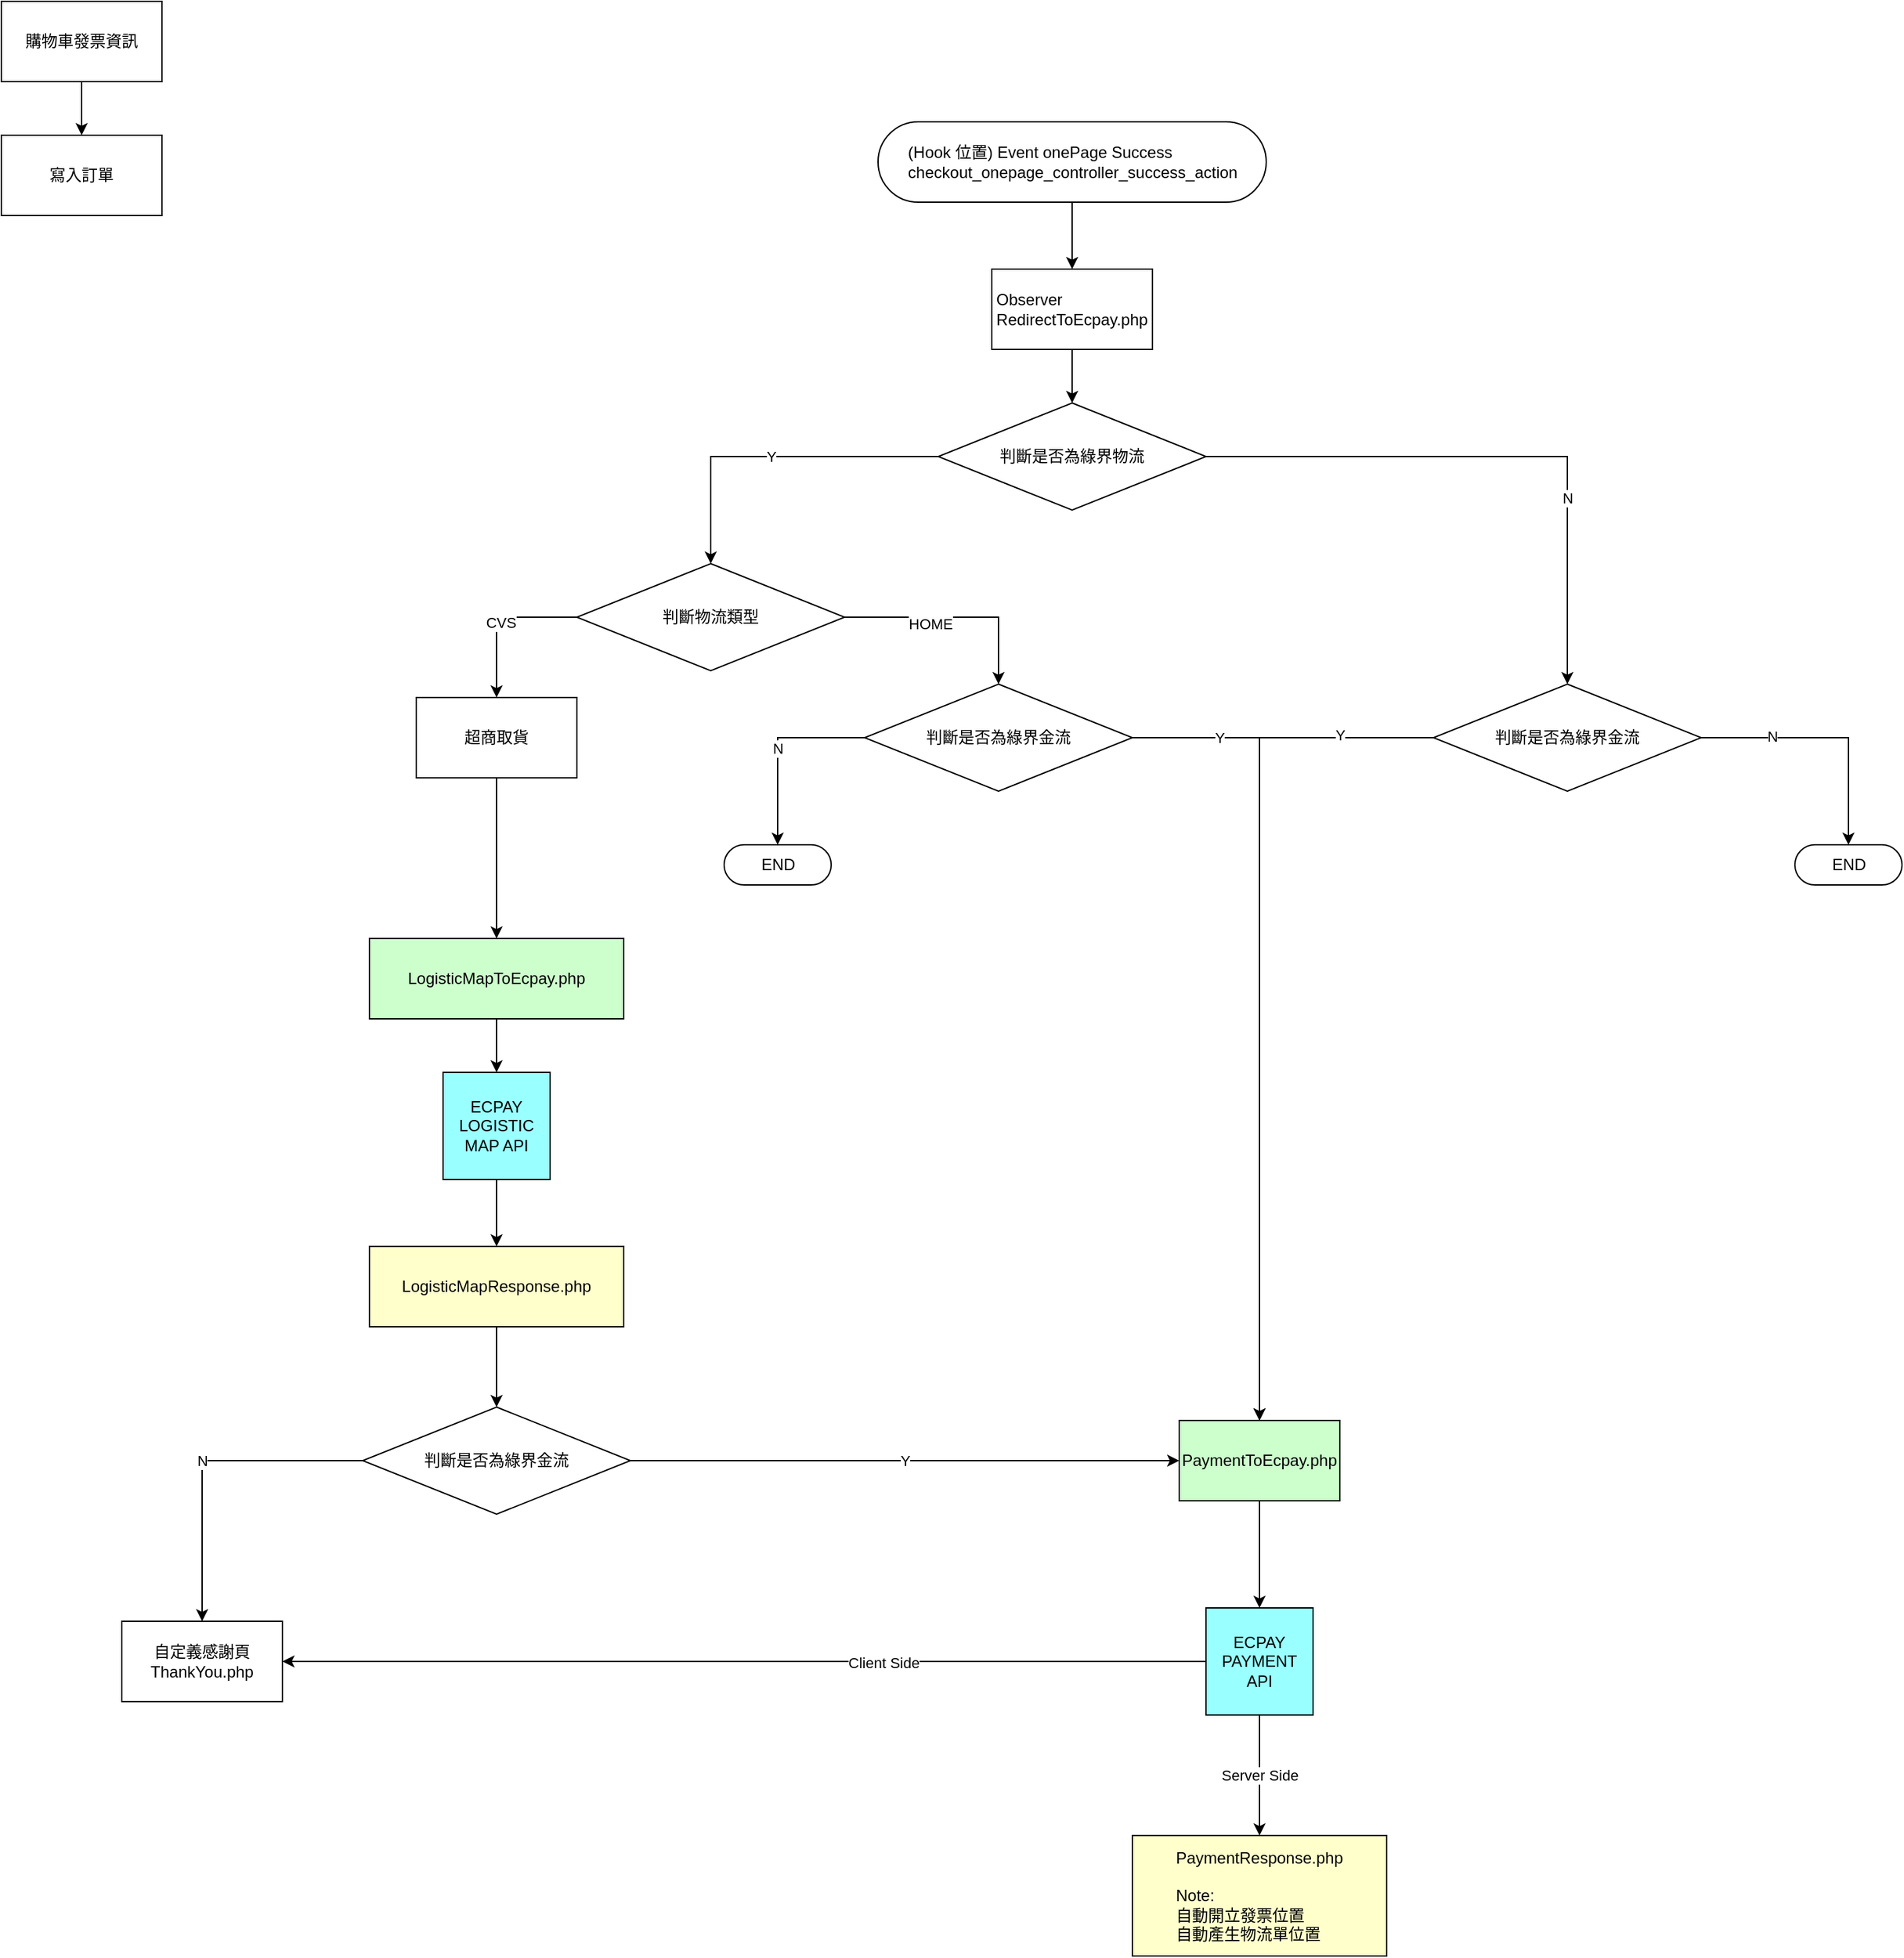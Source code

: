 <mxfile version="20.2.3" type="device" pages="3"><diagram id="f20JJqriRVfFINxeG_dn" name="消費者端購物流程"><mxGraphModel dx="3184" dy="740" grid="1" gridSize="10" guides="1" tooltips="1" connect="1" arrows="1" fold="1" page="1" pageScale="1" pageWidth="1654" pageHeight="1169" math="0" shadow="0"><root><mxCell id="0"/><mxCell id="1" parent="0"/><mxCell id="Q63rIBxQtgPpr_0Mfsa7-6" value="" style="edgeStyle=orthogonalEdgeStyle;rounded=0;orthogonalLoop=1;jettySize=auto;html=1;" parent="1" source="Q63rIBxQtgPpr_0Mfsa7-3" target="Q63rIBxQtgPpr_0Mfsa7-5" edge="1"><mxGeometry relative="1" as="geometry"/></mxCell><mxCell id="Q63rIBxQtgPpr_0Mfsa7-3" value="&lt;div style=&quot;text-align: left;&quot;&gt;&lt;span style=&quot;background-color: initial;&quot;&gt;Observer&lt;/span&gt;&lt;/div&gt;RedirectToEcpay.php" style="whiteSpace=wrap;html=1;rounded=0;" parent="1" vertex="1"><mxGeometry x="-860" y="280" width="120" height="60" as="geometry"/></mxCell><mxCell id="Q63rIBxQtgPpr_0Mfsa7-8" value="Y" style="edgeStyle=orthogonalEdgeStyle;rounded=0;orthogonalLoop=1;jettySize=auto;html=1;entryX=0.5;entryY=0;entryDx=0;entryDy=0;" parent="1" source="Q63rIBxQtgPpr_0Mfsa7-5" target="Q63rIBxQtgPpr_0Mfsa7-9" edge="1"><mxGeometry relative="1" as="geometry"><mxPoint x="-1050" y="470" as="targetPoint"/></mxGeometry></mxCell><mxCell id="Q63rIBxQtgPpr_0Mfsa7-18" style="edgeStyle=orthogonalEdgeStyle;rounded=0;orthogonalLoop=1;jettySize=auto;html=1;exitX=1;exitY=0.5;exitDx=0;exitDy=0;" parent="1" source="Q63rIBxQtgPpr_0Mfsa7-5" target="Q63rIBxQtgPpr_0Mfsa7-17" edge="1"><mxGeometry relative="1" as="geometry"/></mxCell><mxCell id="Q63rIBxQtgPpr_0Mfsa7-19" value="N" style="edgeLabel;html=1;align=center;verticalAlign=middle;resizable=0;points=[];" parent="Q63rIBxQtgPpr_0Mfsa7-18" vertex="1" connectable="0"><mxGeometry x="0.367" relative="1" as="geometry"><mxPoint as="offset"/></mxGeometry></mxCell><mxCell id="Q63rIBxQtgPpr_0Mfsa7-5" value="判斷是否為綠界物流" style="rhombus;whiteSpace=wrap;html=1;" parent="1" vertex="1"><mxGeometry x="-900" y="380" width="200" height="80" as="geometry"/></mxCell><mxCell id="Q63rIBxQtgPpr_0Mfsa7-11" style="edgeStyle=orthogonalEdgeStyle;rounded=0;orthogonalLoop=1;jettySize=auto;html=1;exitX=0;exitY=0.5;exitDx=0;exitDy=0;" parent="1" source="Q63rIBxQtgPpr_0Mfsa7-9" target="Q63rIBxQtgPpr_0Mfsa7-10" edge="1"><mxGeometry relative="1" as="geometry"/></mxCell><mxCell id="Q63rIBxQtgPpr_0Mfsa7-12" value="CVS" style="edgeLabel;html=1;align=center;verticalAlign=middle;resizable=0;points=[];" parent="Q63rIBxQtgPpr_0Mfsa7-11" vertex="1" connectable="0"><mxGeometry x="0.06" y="3" relative="1" as="geometry"><mxPoint as="offset"/></mxGeometry></mxCell><mxCell id="Q63rIBxQtgPpr_0Mfsa7-14" value="" style="edgeStyle=orthogonalEdgeStyle;rounded=0;orthogonalLoop=1;jettySize=auto;html=1;exitX=1;exitY=0.5;exitDx=0;exitDy=0;" parent="1" source="Q63rIBxQtgPpr_0Mfsa7-9" target="Q63rIBxQtgPpr_0Mfsa7-15" edge="1"><mxGeometry relative="1" as="geometry"><mxPoint x="-950" y="600" as="targetPoint"/></mxGeometry></mxCell><mxCell id="Q63rIBxQtgPpr_0Mfsa7-16" value="HOME" style="edgeLabel;html=1;align=center;verticalAlign=middle;resizable=0;points=[];" parent="Q63rIBxQtgPpr_0Mfsa7-14" vertex="1" connectable="0"><mxGeometry x="-0.233" y="-5" relative="1" as="geometry"><mxPoint as="offset"/></mxGeometry></mxCell><mxCell id="Q63rIBxQtgPpr_0Mfsa7-9" value="判斷物流類型" style="rhombus;whiteSpace=wrap;html=1;" parent="1" vertex="1"><mxGeometry x="-1170" y="500" width="200" height="80" as="geometry"/></mxCell><mxCell id="Q63rIBxQtgPpr_0Mfsa7-33" value="" style="edgeStyle=orthogonalEdgeStyle;rounded=0;orthogonalLoop=1;jettySize=auto;html=1;" parent="1" source="Q63rIBxQtgPpr_0Mfsa7-10" target="Q63rIBxQtgPpr_0Mfsa7-32" edge="1"><mxGeometry relative="1" as="geometry"/></mxCell><mxCell id="Q63rIBxQtgPpr_0Mfsa7-10" value="超商取貨" style="rounded=0;whiteSpace=wrap;html=1;" parent="1" vertex="1"><mxGeometry x="-1290" y="600" width="120" height="60" as="geometry"/></mxCell><mxCell id="Q63rIBxQtgPpr_0Mfsa7-23" value="N" style="edgeStyle=orthogonalEdgeStyle;rounded=0;orthogonalLoop=1;jettySize=auto;html=1;exitX=0;exitY=0.5;exitDx=0;exitDy=0;" parent="1" source="Q63rIBxQtgPpr_0Mfsa7-15" target="Q63rIBxQtgPpr_0Mfsa7-22" edge="1"><mxGeometry relative="1" as="geometry"/></mxCell><mxCell id="jFmtkNPBRDDFfJgeTYjm-7" value="Y" style="edgeStyle=orthogonalEdgeStyle;rounded=0;orthogonalLoop=1;jettySize=auto;html=1;entryX=0.5;entryY=0;entryDx=0;entryDy=0;" parent="1" source="Q63rIBxQtgPpr_0Mfsa7-15" target="Q63rIBxQtgPpr_0Mfsa7-20" edge="1"><mxGeometry x="-0.785" relative="1" as="geometry"><mxPoint as="offset"/></mxGeometry></mxCell><mxCell id="Q63rIBxQtgPpr_0Mfsa7-15" value="判斷是否為綠界金流" style="rhombus;whiteSpace=wrap;html=1;" parent="1" vertex="1"><mxGeometry x="-955" y="590" width="200" height="80" as="geometry"/></mxCell><mxCell id="Q63rIBxQtgPpr_0Mfsa7-26" style="edgeStyle=orthogonalEdgeStyle;rounded=0;orthogonalLoop=1;jettySize=auto;html=1;" parent="1" source="Q63rIBxQtgPpr_0Mfsa7-17" target="Q63rIBxQtgPpr_0Mfsa7-25" edge="1"><mxGeometry relative="1" as="geometry"/></mxCell><mxCell id="Q63rIBxQtgPpr_0Mfsa7-28" value="N" style="edgeLabel;html=1;align=center;verticalAlign=middle;resizable=0;points=[];" parent="Q63rIBxQtgPpr_0Mfsa7-26" vertex="1" connectable="0"><mxGeometry x="-0.441" y="1" relative="1" as="geometry"><mxPoint as="offset"/></mxGeometry></mxCell><mxCell id="jFmtkNPBRDDFfJgeTYjm-4" style="edgeStyle=orthogonalEdgeStyle;rounded=0;orthogonalLoop=1;jettySize=auto;html=1;entryX=0.5;entryY=0;entryDx=0;entryDy=0;" parent="1" source="Q63rIBxQtgPpr_0Mfsa7-17" target="Q63rIBxQtgPpr_0Mfsa7-20" edge="1"><mxGeometry relative="1" as="geometry"/></mxCell><mxCell id="jFmtkNPBRDDFfJgeTYjm-5" value="Y" style="edgeLabel;html=1;align=center;verticalAlign=middle;resizable=0;points=[];" parent="jFmtkNPBRDDFfJgeTYjm-4" vertex="1" connectable="0"><mxGeometry x="-0.782" y="-2" relative="1" as="geometry"><mxPoint as="offset"/></mxGeometry></mxCell><mxCell id="Q63rIBxQtgPpr_0Mfsa7-17" value="判斷是否為綠界金流" style="rhombus;whiteSpace=wrap;html=1;" parent="1" vertex="1"><mxGeometry x="-530" y="590" width="200" height="80" as="geometry"/></mxCell><mxCell id="Q63rIBxQtgPpr_0Mfsa7-48" value="" style="edgeStyle=orthogonalEdgeStyle;rounded=0;orthogonalLoop=1;jettySize=auto;html=1;" parent="1" source="Q63rIBxQtgPpr_0Mfsa7-20" target="Q63rIBxQtgPpr_0Mfsa7-47" edge="1"><mxGeometry relative="1" as="geometry"/></mxCell><mxCell id="Q63rIBxQtgPpr_0Mfsa7-20" value="PaymentToEcpay.php" style="rounded=0;whiteSpace=wrap;html=1;fillColor=#CCFFCC;" parent="1" vertex="1"><mxGeometry x="-720" y="1140" width="120" height="60" as="geometry"/></mxCell><mxCell id="Q63rIBxQtgPpr_0Mfsa7-22" value="END" style="html=1;dashed=0;whitespace=wrap;shape=mxgraph.dfd.start" parent="1" vertex="1"><mxGeometry x="-1060" y="710" width="80" height="30" as="geometry"/></mxCell><mxCell id="Q63rIBxQtgPpr_0Mfsa7-25" value="END" style="html=1;dashed=0;whitespace=wrap;shape=mxgraph.dfd.start" parent="1" vertex="1"><mxGeometry x="-260" y="710" width="80" height="30" as="geometry"/></mxCell><mxCell id="Q63rIBxQtgPpr_0Mfsa7-35" style="edgeStyle=orthogonalEdgeStyle;rounded=0;orthogonalLoop=1;jettySize=auto;html=1;entryX=0.5;entryY=0;entryDx=0;entryDy=0;" parent="1" source="Q63rIBxQtgPpr_0Mfsa7-32" target="Q63rIBxQtgPpr_0Mfsa7-34" edge="1"><mxGeometry relative="1" as="geometry"/></mxCell><mxCell id="Q63rIBxQtgPpr_0Mfsa7-32" value="LogisticMapToEcpay.php" style="whiteSpace=wrap;html=1;rounded=0;fillColor=#CCFFCC;" parent="1" vertex="1"><mxGeometry x="-1325" y="780" width="190" height="60" as="geometry"/></mxCell><mxCell id="Q63rIBxQtgPpr_0Mfsa7-37" value="" style="edgeStyle=orthogonalEdgeStyle;rounded=0;orthogonalLoop=1;jettySize=auto;html=1;" parent="1" source="Q63rIBxQtgPpr_0Mfsa7-34" target="Q63rIBxQtgPpr_0Mfsa7-36" edge="1"><mxGeometry relative="1" as="geometry"/></mxCell><mxCell id="Q63rIBxQtgPpr_0Mfsa7-34" value="ECPAY&lt;br&gt;LOGISTIC&lt;br&gt;MAP API" style="whiteSpace=wrap;html=1;aspect=fixed;fillColor=#99FFFF;" parent="1" vertex="1"><mxGeometry x="-1270" y="880" width="80" height="80" as="geometry"/></mxCell><mxCell id="Q63rIBxQtgPpr_0Mfsa7-39" style="edgeStyle=orthogonalEdgeStyle;rounded=0;orthogonalLoop=1;jettySize=auto;html=1;entryX=0.5;entryY=0;entryDx=0;entryDy=0;" parent="1" source="Q63rIBxQtgPpr_0Mfsa7-36" target="Q63rIBxQtgPpr_0Mfsa7-38" edge="1"><mxGeometry relative="1" as="geometry"/></mxCell><mxCell id="Q63rIBxQtgPpr_0Mfsa7-36" value="LogisticMapResponse.php" style="whiteSpace=wrap;html=1;rounded=0;fillColor=#FFFFCC;" parent="1" vertex="1"><mxGeometry x="-1325" y="1010" width="190" height="60" as="geometry"/></mxCell><mxCell id="Q63rIBxQtgPpr_0Mfsa7-41" value="Y" style="edgeStyle=orthogonalEdgeStyle;rounded=0;orthogonalLoop=1;jettySize=auto;html=1;" parent="1" source="Q63rIBxQtgPpr_0Mfsa7-38" target="Q63rIBxQtgPpr_0Mfsa7-20" edge="1"><mxGeometry relative="1" as="geometry"><mxPoint x="-1020" y="1170" as="targetPoint"/></mxGeometry></mxCell><mxCell id="Q63rIBxQtgPpr_0Mfsa7-44" value="N" style="edgeStyle=orthogonalEdgeStyle;rounded=0;orthogonalLoop=1;jettySize=auto;html=1;" parent="1" source="Q63rIBxQtgPpr_0Mfsa7-38" target="Q63rIBxQtgPpr_0Mfsa7-45" edge="1"><mxGeometry relative="1" as="geometry"><mxPoint x="-1410" y="1170" as="targetPoint"/></mxGeometry></mxCell><mxCell id="Q63rIBxQtgPpr_0Mfsa7-38" value="判斷是否為綠界金流" style="rhombus;whiteSpace=wrap;html=1;" parent="1" vertex="1"><mxGeometry x="-1330" y="1130" width="200" height="80" as="geometry"/></mxCell><mxCell id="Q63rIBxQtgPpr_0Mfsa7-45" value="自定義感謝頁&lt;br&gt;ThankYou.php" style="rounded=0;whiteSpace=wrap;html=1;" parent="1" vertex="1"><mxGeometry x="-1510" y="1290" width="120" height="60" as="geometry"/></mxCell><mxCell id="Q63rIBxQtgPpr_0Mfsa7-50" value="Server Side" style="edgeStyle=orthogonalEdgeStyle;rounded=0;orthogonalLoop=1;jettySize=auto;html=1;" parent="1" source="Q63rIBxQtgPpr_0Mfsa7-47" target="Q63rIBxQtgPpr_0Mfsa7-49" edge="1"><mxGeometry relative="1" as="geometry"/></mxCell><mxCell id="jFmtkNPBRDDFfJgeTYjm-1" style="edgeStyle=orthogonalEdgeStyle;rounded=0;orthogonalLoop=1;jettySize=auto;html=1;entryX=1;entryY=0.5;entryDx=0;entryDy=0;" parent="1" source="Q63rIBxQtgPpr_0Mfsa7-47" target="Q63rIBxQtgPpr_0Mfsa7-45" edge="1"><mxGeometry relative="1" as="geometry"/></mxCell><mxCell id="jFmtkNPBRDDFfJgeTYjm-2" value="Client Side" style="edgeLabel;html=1;align=center;verticalAlign=middle;resizable=0;points=[];" parent="jFmtkNPBRDDFfJgeTYjm-1" vertex="1" connectable="0"><mxGeometry x="-0.301" y="1" relative="1" as="geometry"><mxPoint as="offset"/></mxGeometry></mxCell><mxCell id="Q63rIBxQtgPpr_0Mfsa7-47" value="ECPAY&lt;br&gt;PAYMENT&lt;br&gt;API" style="whiteSpace=wrap;html=1;aspect=fixed;fillColor=#99FFFF;" parent="1" vertex="1"><mxGeometry x="-700" y="1280" width="80" height="80" as="geometry"/></mxCell><mxCell id="Q63rIBxQtgPpr_0Mfsa7-49" value="PaymentResponse.php&lt;br&gt;&lt;br&gt;&lt;div style=&quot;text-align: left;&quot;&gt;Note:&lt;/div&gt;&lt;div style=&quot;text-align: left;&quot;&gt;自動開立發票位置&lt;/div&gt;&lt;div style=&quot;text-align: left;&quot;&gt;自動產生物流單位置&lt;/div&gt;" style="whiteSpace=wrap;html=1;rounded=0;fillColor=#FFFFCC;" parent="1" vertex="1"><mxGeometry x="-755" y="1450" width="190" height="90" as="geometry"/></mxCell><mxCell id="jFmtkNPBRDDFfJgeTYjm-9" style="edgeStyle=orthogonalEdgeStyle;rounded=0;orthogonalLoop=1;jettySize=auto;html=1;" parent="1" source="jFmtkNPBRDDFfJgeTYjm-8" target="Q63rIBxQtgPpr_0Mfsa7-3" edge="1"><mxGeometry relative="1" as="geometry"/></mxCell><mxCell id="jFmtkNPBRDDFfJgeTYjm-8" value="&lt;div style=&quot;text-align: left;&quot;&gt;(Hook 位置) Event onePage Success&lt;/div&gt;&lt;span style=&quot;&quot;&gt;checkout_onepage_controller_success_action&lt;/span&gt;" style="html=1;dashed=0;whitespace=wrap;shape=mxgraph.dfd.start" parent="1" vertex="1"><mxGeometry x="-945" y="170" width="290" height="60" as="geometry"/></mxCell><mxCell id="2kHM9WSfBzeWkxQ5fVkq-1" value="寫入訂單" style="rounded=0;whiteSpace=wrap;html=1;" parent="1" vertex="1"><mxGeometry x="-1600" y="180" width="120" height="60" as="geometry"/></mxCell><mxCell id="2kHM9WSfBzeWkxQ5fVkq-3" value="" style="edgeStyle=orthogonalEdgeStyle;rounded=0;orthogonalLoop=1;jettySize=auto;html=1;" parent="1" source="2kHM9WSfBzeWkxQ5fVkq-2" target="2kHM9WSfBzeWkxQ5fVkq-1" edge="1"><mxGeometry relative="1" as="geometry"/></mxCell><mxCell id="2kHM9WSfBzeWkxQ5fVkq-2" value="購物車發票資訊" style="rounded=0;whiteSpace=wrap;html=1;" parent="1" vertex="1"><mxGeometry x="-1600" y="80" width="120" height="60" as="geometry"/></mxCell></root></mxGraphModel></diagram><diagram id="VVY6rXzunWMY9NzYjDvk" name="管理者介面"><mxGraphModel dx="4838" dy="-429" grid="1" gridSize="10" guides="1" tooltips="1" connect="1" arrows="1" fold="1" page="1" pageScale="1" pageWidth="1654" pageHeight="1169" math="0" shadow="0"><root><mxCell id="0"/><mxCell id="1" parent="0"/><mxCell id="Wdbq8yOounvR3TIvcfOj-1" value="物流建立&lt;br&gt;&lt;div style=&quot;&quot;&gt;&lt;span style=&quot;background-color: initial;&quot;&gt;Controller/Api/Logistic/createOrder&lt;/span&gt;&lt;/div&gt;&lt;div style=&quot;&quot;&gt;&lt;span style=&quot;background-color: initial;&quot;&gt;POST&lt;/span&gt;&lt;/div&gt;&lt;div style=&quot;&quot;&gt;&lt;span style=&quot;background-color: initial;&quot;&gt;https://localhost/index.php/rest/V1/ecpay_general/logistic/create_order?orderId=1234&amp;amp;protectCode=9876&lt;/span&gt;&lt;/div&gt;" style="whiteSpace=wrap;html=1;rounded=0;fillColor=#CCFFCC;align=left;" parent="1" vertex="1"><mxGeometry x="-3170" y="1270" width="590" height="90" as="geometry"/></mxCell><mxCell id="Wdbq8yOounvR3TIvcfOj-4" value="&lt;div style=&quot;&quot;&gt;&lt;span style=&quot;background-color: initial;&quot;&gt;門市選取&lt;/span&gt;&lt;/div&gt;&lt;div style=&quot;&quot;&gt;&lt;span style=&quot;background-color: initial;&quot;&gt;Controller/Api/Logistic/changeStore&lt;/span&gt;&lt;/div&gt;&lt;div style=&quot;&quot;&gt;&lt;span style=&quot;background-color: initial;&quot;&gt;POST&lt;/span&gt;&lt;/div&gt;&lt;div style=&quot;&quot;&gt;&lt;span style=&quot;background-color: initial;&quot;&gt;https://localhost/index.php/rest/V1/ecpay_general/logistic/change_store?orderId=1234&amp;amp;protectCode=9876&lt;br&gt;&lt;/span&gt;&lt;/div&gt;" style="whiteSpace=wrap;html=1;rounded=0;fillColor=#CCFFCC;align=left;" parent="1" vertex="1"><mxGeometry x="-3170" y="1380" width="590" height="90" as="geometry"/></mxCell><mxCell id="yZPXwoWRn_9McDCRgk_D-1" value="&lt;span style=&quot;text-align: center;&quot;&gt;列印物流單&lt;/span&gt;&lt;br&gt;&lt;div style=&quot;&quot;&gt;&lt;span style=&quot;background-color: initial;&quot;&gt;Controller/Api/Logistic/printOrder&lt;/span&gt;&lt;/div&gt;&lt;div style=&quot;&quot;&gt;&lt;span style=&quot;background-color: initial;&quot;&gt;POST&lt;/span&gt;&lt;/div&gt;&lt;div style=&quot;&quot;&gt;&lt;span style=&quot;background-color: initial;&quot;&gt;https://localhost/index.php/rest/V1/ecpay_general/logistic/print_order?orderId=1234&amp;amp;protectCode=9876&lt;/span&gt;&lt;/div&gt;" style="whiteSpace=wrap;html=1;rounded=0;fillColor=#CCFFCC;align=left;" parent="1" vertex="1"><mxGeometry x="-3170" y="1490" width="590" height="90" as="geometry"/></mxCell><mxCell id="yZPXwoWRn_9McDCRgk_D-2" value="&lt;span style=&quot;text-align: center;&quot;&gt;發票開立&lt;/span&gt;&lt;br&gt;&lt;div style=&quot;&quot;&gt;&lt;span style=&quot;background-color: initial;&quot;&gt;Controller/Api/Invoice/createInvoice&lt;/span&gt;&lt;/div&gt;&lt;div style=&quot;&quot;&gt;&lt;span style=&quot;background-color: initial;&quot;&gt;POST&lt;/span&gt;&lt;/div&gt;&lt;div style=&quot;&quot;&gt;&lt;span style=&quot;background-color: initial;&quot;&gt;https://localhost/index.php/rest/V1/ecpay_general/invoice/create_invoice?orderId=1234&amp;amp;protectCode=9876&lt;/span&gt;&lt;/div&gt;" style="whiteSpace=wrap;html=1;rounded=0;fillColor=#CCFFCC;align=left;" parent="1" vertex="1"><mxGeometry x="-3170" y="2240" width="590" height="90" as="geometry"/></mxCell><mxCell id="yZPXwoWRn_9McDCRgk_D-3" value="&lt;span style=&quot;text-align: center;&quot;&gt;發票作廢&lt;/span&gt;&lt;br&gt;&lt;div style=&quot;&quot;&gt;&lt;span style=&quot;background-color: initial;&quot;&gt;Controller/Api/Invoice/invalidInvoice&lt;/span&gt;&lt;/div&gt;&lt;div style=&quot;&quot;&gt;&lt;span style=&quot;background-color: initial;&quot;&gt;POST&lt;/span&gt;&lt;/div&gt;&lt;div style=&quot;&quot;&gt;&lt;span style=&quot;background-color: initial;&quot;&gt;https://localhost/index.php/rest/V1/ecpay_general/invoice/invalid_invoice?orderId=1234&amp;amp;protectCode=9876&lt;/span&gt;&lt;/div&gt;" style="whiteSpace=wrap;html=1;rounded=0;fillColor=#CCFFCC;align=left;" parent="1" vertex="1"><mxGeometry x="-3170" y="2349" width="590" height="90" as="geometry"/></mxCell><mxCell id="yZPXwoWRn_9McDCRgk_D-4" value="&lt;div style=&quot;&quot;&gt;&lt;span style=&quot;text-align: center;&quot;&gt;門市選取回傳&lt;/span&gt;&lt;br&gt;&lt;/div&gt;&lt;div style=&quot;&quot;&gt;&lt;span style=&quot;background-color: initial;&quot;&gt;Controller/Api/Logistic/changeStoreResponse&lt;/span&gt;&lt;/div&gt;&lt;div style=&quot;&quot;&gt;&lt;span style=&quot;background-color: initial;&quot;&gt;POST&lt;/span&gt;&lt;/div&gt;&lt;div style=&quot;&quot;&gt;&lt;span style=&quot;background-color: initial;&quot;&gt;https://localhost/index.php/rest/V1/ecpay_general/logistic/change_store_response?orderId=1234&amp;amp;protectCode=9876&lt;br&gt;&lt;/span&gt;&lt;/div&gt;" style="whiteSpace=wrap;html=1;rounded=0;fillColor=#FFFFCC;align=left;" parent="1" vertex="1"><mxGeometry x="-2560" y="1380" width="640" height="90" as="geometry"/></mxCell><mxCell id="l33Qq-D2gOdC-5TeIROf-3" value="&lt;div style=&quot;&quot;&gt;&lt;div&gt;發票延遲開立回傳&lt;/div&gt;&lt;div&gt;Controller/Process/InvoiceDelayNotifyResponse&lt;/div&gt;&lt;div&gt;POST&lt;/div&gt;&lt;div&gt;https://localhost/ecpaygeneral/Process/InvoiceDelayNotifyResponse/&lt;/div&gt;&lt;/div&gt;" style="whiteSpace=wrap;html=1;rounded=0;fillColor=#FFFFCC;align=left;" parent="1" vertex="1"><mxGeometry x="-2560" y="2240" width="640" height="90" as="geometry"/></mxCell><mxCell id="tFsCKIy6xlc27hSI25Co-1" value="&lt;span style=&quot;text-align: center;&quot;&gt;查詢開立發票標籤&lt;/span&gt;&lt;br&gt;&lt;div style=&quot;&quot;&gt;&lt;span style=&quot;background-color: initial;&quot;&gt;Controller/Api/Invoice/getInvoiceTag&lt;/span&gt;&lt;/div&gt;&lt;div style=&quot;&quot;&gt;GET&lt;/div&gt;&lt;div style=&quot;&quot;&gt;&lt;span style=&quot;background-color: initial;&quot;&gt;https://localhost/index.php/rest/V1/ecpay_general/invoice/get_invoice_tag?orderId=1234&amp;amp;protectCode=9876&lt;/span&gt;&lt;/div&gt;" style="whiteSpace=wrap;html=1;rounded=0;fillColor=#CCFFCC;align=left;" parent="1" vertex="1"><mxGeometry x="-3170" y="2460" width="590" height="90" as="geometry"/></mxCell><mxCell id="OEtPPre6fyKn7lb37DNO-1" value="&lt;div style=&quot;&quot;&gt;&lt;div&gt;貨態回傳&lt;/div&gt;&lt;div&gt;Controller/Process/LogisticStatusResponse&lt;/div&gt;&lt;div&gt;POST&lt;/div&gt;&lt;div&gt;https://localhost/ecpaygeneral/Process/LogisticStatusResponse/&lt;/div&gt;&lt;/div&gt;" style="whiteSpace=wrap;html=1;rounded=0;fillColor=#FFFFCC;align=left;" parent="1" vertex="1"><mxGeometry x="-2560" y="1270" width="640" height="90" as="geometry"/></mxCell><mxCell id="3bUuW9UXe-MaV3CeCKqq-1" value="&lt;span style=&quot;text-align: center;&quot;&gt;查詢發票模組是否啟用&lt;/span&gt;&lt;br&gt;&lt;div style=&quot;&quot;&gt;&lt;span style=&quot;background-color: initial;&quot;&gt;Controller/Api/Invoice/getInvoiceMainConfig&lt;/span&gt;&lt;/div&gt;&lt;div style=&quot;&quot;&gt;GET&lt;/div&gt;&lt;div style=&quot;&quot;&gt;&lt;span style=&quot;background-color: initial;&quot;&gt;https://localhost/index.php/rest/V1/ecpay_general/invoice/get_invoice_main_config&lt;/span&gt;&lt;/div&gt;" style="whiteSpace=wrap;html=1;rounded=0;fillColor=#CCFFCC;align=left;" parent="1" vertex="1"><mxGeometry x="-3170" y="2570" width="590" height="90" as="geometry"/></mxCell><mxCell id="3bUuW9UXe-MaV3CeCKqq-2" value="&lt;span style=&quot;text-align: center;&quot;&gt;查詢物流模組是否啟用&lt;/span&gt;&lt;br&gt;&lt;div style=&quot;&quot;&gt;&lt;span style=&quot;background-color: initial;&quot;&gt;Controller/Api/Invoice/getLogisticMainConfig&lt;/span&gt;&lt;/div&gt;&lt;div style=&quot;&quot;&gt;GET&lt;/div&gt;&lt;div style=&quot;&quot;&gt;&lt;span style=&quot;background-color: initial;&quot;&gt;https://localhost/index.php/rest/V1/ecpay_general/logistic/get_logistic_main_config&lt;/span&gt;&lt;/div&gt;" style="whiteSpace=wrap;html=1;rounded=0;fillColor=#CCFFCC;align=left;" parent="1" vertex="1"><mxGeometry x="-3170" y="1600" width="590" height="90" as="geometry"/></mxCell><mxCell id="a0ZqJMPDQVI3wlLmBGHs-2" value="&lt;div style=&quot;&quot;&gt;查詢物流方式&lt;/div&gt;&lt;div style=&quot;&quot;&gt;&lt;span style=&quot;background-color: initial;&quot;&gt;Controller/Api/Logistic/getShippingMethod&lt;/span&gt;&lt;/div&gt;&lt;div style=&quot;&quot;&gt;&lt;span style=&quot;background-color: initial;&quot;&gt;POST&lt;/span&gt;&lt;/div&gt;&lt;div style=&quot;&quot;&gt;&lt;span style=&quot;background-color: initial;&quot;&gt;https://localhost/index.php/rest/V1/ecpay_general/logistic/get_shipping_method?orderId=1234&amp;amp;protectCode=9876&lt;br&gt;&lt;/span&gt;&lt;/div&gt;&lt;div style=&quot;&quot;&gt;&lt;span style=&quot;background-color: initial;&quot;&gt;&lt;br&gt;&lt;/span&gt;&lt;/div&gt;&lt;div style=&quot;&quot;&gt;&lt;span style=&quot;background-color: initial;&quot;&gt;&lt;div&gt;{&lt;/div&gt;&lt;div&gt;&amp;nbsp; &amp;nbsp; &quot;code&quot;: &quot;0999&quot;,&lt;/div&gt;&lt;div&gt;&amp;nbsp; &amp;nbsp; &quot;msg&quot;: &quot;Success&quot;,&lt;/div&gt;&lt;div&gt;&amp;nbsp; &amp;nbsp; &quot;data&quot;: &quot;{\&quot;shipping_method\&quot;:\&quot;ecpaylogisticcsvfamily_ecpaylogisticcsvfamily\&quot;}&quot;&lt;/div&gt;&lt;div&gt;}&lt;/div&gt;&lt;div&gt;&lt;br&gt;&lt;/div&gt;&lt;/span&gt;&lt;/div&gt;" style="whiteSpace=wrap;html=1;rounded=0;fillColor=#CCFFCC;align=left;" parent="1" vertex="1"><mxGeometry x="-3170" y="1709" width="590" height="191" as="geometry"/></mxCell><mxCell id="pVn_jHF6QTNbN43vfefn-1" value="&lt;span style=&quot;text-align: center;&quot;&gt;查詢建立物流單標籤&lt;/span&gt;&lt;br&gt;&lt;div style=&quot;&quot;&gt;&lt;span style=&quot;background-color: initial;&quot;&gt;Controller/Api/Logistic/getShippingTag&lt;/span&gt;&lt;/div&gt;&lt;div style=&quot;&quot;&gt;GET&lt;/div&gt;&lt;div style=&quot;&quot;&gt;&lt;span style=&quot;background-color: initial;&quot;&gt;https://localhost/index.php/rest/V1/ecpay_general/logistic/get_shipping_tag?orderId=1234&amp;amp;protectCode=9876&lt;/span&gt;&lt;/div&gt;&lt;div style=&quot;&quot;&gt;&lt;span style=&quot;background-color: initial;&quot;&gt;&lt;br&gt;&lt;/span&gt;&lt;/div&gt;&lt;div style=&quot;&quot;&gt;&lt;span style=&quot;background-color: initial;&quot;&gt;&lt;div&gt;{&lt;/div&gt;&lt;div&gt;&amp;nbsp; &amp;nbsp; &quot;code&quot;: &quot;0999&quot;,&lt;/div&gt;&lt;div&gt;&amp;nbsp; &amp;nbsp; &quot;msg&quot;: &quot;Success&quot;,&lt;/div&gt;&lt;div&gt;&amp;nbsp; &amp;nbsp; &quot;data&quot;: &quot;0&quot;&amp;nbsp; // 0.未建立 1.已建立&lt;/div&gt;&lt;div&gt;}&lt;/div&gt;&lt;/span&gt;&lt;/div&gt;" style="whiteSpace=wrap;html=1;rounded=0;fillColor=#CCFFCC;align=left;" parent="1" vertex="1"><mxGeometry x="-3170" y="1920" width="590" height="160" as="geometry"/></mxCell></root></mxGraphModel></diagram><diagram id="MCwt5G3pKFq5yN0upsA2" name="大功能項目"><mxGraphModel dx="4838" dy="1909" grid="1" gridSize="10" guides="1" tooltips="1" connect="1" arrows="1" fold="1" page="1" pageScale="1" pageWidth="1654" pageHeight="1169" math="0" shadow="0"><root><mxCell id="0"/><mxCell id="1" parent="0"/><mxCell id="p6gjfGv76esb2WKv2odV-1" value="&lt;div style=&quot;&quot;&gt;&lt;div&gt;&lt;span style=&quot;font-size: 14px;&quot;&gt;安裝程序 4&lt;/span&gt;&lt;/div&gt;&lt;div&gt;&lt;span style=&quot;font-size: 14px;&quot;&gt;前台主流程 10&lt;/span&gt;&lt;/div&gt;&lt;div&gt;&lt;span style=&quot;font-size: 14px;&quot;&gt;發票資訊寫入訂單 5&lt;/span&gt;&lt;/div&gt;&lt;div&gt;&lt;span style=&quot;font-size: 14px;&quot;&gt;&lt;br&gt;&lt;/span&gt;&lt;/div&gt;&lt;div&gt;&lt;span style=&quot;font-size: 14px;&quot;&gt;後台模組建立(建一個)&amp;nbsp;&lt;/span&gt;&lt;/div&gt;&lt;div&gt;&lt;span style=&quot;font-size: 14px;&quot;&gt;&amp;nbsp; 金流 1&lt;/span&gt;&lt;/div&gt;&lt;div&gt;&lt;span style=&quot;font-size: 14px;&quot;&gt;&amp;nbsp; 物流 1&lt;/span&gt;&lt;/div&gt;&lt;div&gt;&lt;span style=&quot;font-size: 14px;&quot;&gt;&amp;nbsp; 發票 1&amp;nbsp;&lt;/span&gt;&lt;/div&gt;&lt;div&gt;&lt;span style=&quot;font-size: 14px;&quot;&gt;&lt;br&gt;&lt;/span&gt;&lt;/div&gt;&lt;div&gt;&lt;span style=&quot;font-size: 14px;&quot;&gt;購物過程中的&amp;nbsp;&lt;/span&gt;&lt;/div&gt;&lt;div&gt;&lt;span style=&quot;font-size: 14px;&quot;&gt;&amp;nbsp;金流顯示判斷 (EX: 是否啟動模組)&amp;nbsp; 5&lt;/span&gt;&lt;/div&gt;&lt;div&gt;&lt;span style=&quot;font-size: 14px;&quot;&gt;&amp;nbsp;物流顯示判斷 (EX:運費門檻 重量等) 8&lt;/span&gt;&lt;/div&gt;&lt;div&gt;&lt;span style=&quot;font-size: 14px;&quot;&gt;&amp;nbsp;發票顯示判斷 (EX:是否啟動模組)&amp;nbsp; 5&lt;/span&gt;&lt;/div&gt;&lt;div&gt;&lt;span style=&quot;font-size: 14px;&quot;&gt;&lt;br&gt;&lt;/span&gt;&lt;/div&gt;&lt;div&gt;&lt;span style=&quot;font-size: 14px;&quot;&gt;後台訂單的動作&amp;nbsp;&lt;/span&gt;&lt;/div&gt;&lt;div&gt;&lt;span style=&quot;font-size: 14px;&quot;&gt;&amp;nbsp; 門市選擇 5&lt;/span&gt;&lt;/div&gt;&lt;div&gt;&lt;span style=&quot;font-size: 14px;&quot;&gt;&amp;nbsp; 手動建立物流單 5&lt;/span&gt;&lt;/div&gt;&lt;div&gt;&lt;span style=&quot;font-size: 14px;&quot;&gt;&amp;nbsp; 手動建立發票 5&lt;/span&gt;&lt;/div&gt;&lt;div&gt;&lt;span style=&quot;font-size: 14px;&quot;&gt;&amp;nbsp; 手動作廢發票 5&lt;/span&gt;&lt;/div&gt;&lt;div&gt;&lt;span style=&quot;font-size: 14px;&quot;&gt;&lt;br&gt;&lt;/span&gt;&lt;/div&gt;&lt;div&gt;&lt;span style=&quot;font-size: 14px;&quot;&gt;&amp;nbsp; &amp;nbsp;&lt;/span&gt;&lt;/div&gt;&lt;div&gt;&lt;span style=&quot;font-size: 14px;&quot;&gt;&lt;br&gt;&lt;/span&gt;&lt;/div&gt;&lt;div&gt;&lt;span style=&quot;font-size: 14px;&quot;&gt;&lt;br&gt;&lt;/span&gt;&lt;/div&gt;&lt;div&gt;&lt;span style=&quot;font-size: 14px;&quot;&gt;後台模組建立(建剩下的)&amp;nbsp;&lt;/span&gt;&lt;/div&gt;&lt;div&gt;&lt;span style=&quot;font-size: 14px;&quot;&gt;&amp;nbsp; 金流 3&lt;/span&gt;&lt;/div&gt;&lt;div&gt;&lt;span style=&quot;font-size: 14px;&quot;&gt;&amp;nbsp; 物流 3&lt;/span&gt;&lt;/div&gt;&lt;div&gt;&lt;span style=&quot;font-size: 14px;&quot;&gt;&amp;nbsp; 發票 2&lt;/span&gt;&lt;/div&gt;&lt;div&gt;&lt;span style=&quot;font-size: 14px;&quot;&gt;&lt;br&gt;&lt;/span&gt;&lt;/div&gt;&lt;div&gt;&lt;span style=&quot;font-size: 14px;&quot;&gt;後台訂單資訊的欄位顯示 10&lt;/span&gt;&lt;/div&gt;&lt;div&gt;&lt;br&gt;&lt;/div&gt;&lt;/div&gt;&lt;div style=&quot;&quot;&gt;&lt;font size=&quot;3&quot;&gt;&lt;br&gt;&lt;/font&gt;&lt;/div&gt;&lt;div style=&quot;&quot;&gt;&lt;font size=&quot;3&quot;&gt;43D&lt;/font&gt;&lt;/div&gt;&lt;div style=&quot;&quot;&gt;&lt;font size=&quot;3&quot;&gt;&lt;br&gt;&lt;/font&gt;&lt;/div&gt;&lt;font size=&quot;3&quot;&gt;&lt;span style=&quot;background-color: initial;&quot;&gt;&amp;nbsp;&lt;/span&gt;&lt;br&gt;&lt;/font&gt;&lt;div style=&quot;&quot;&gt;&lt;br&gt;&lt;/div&gt;" style="text;html=1;strokeColor=none;fillColor=none;align=left;verticalAlign=middle;whiteSpace=wrap;rounded=0;" parent="1" vertex="1"><mxGeometry x="-3160" y="-1140" width="390" height="650" as="geometry"/></mxCell></root></mxGraphModel></diagram></mxfile>